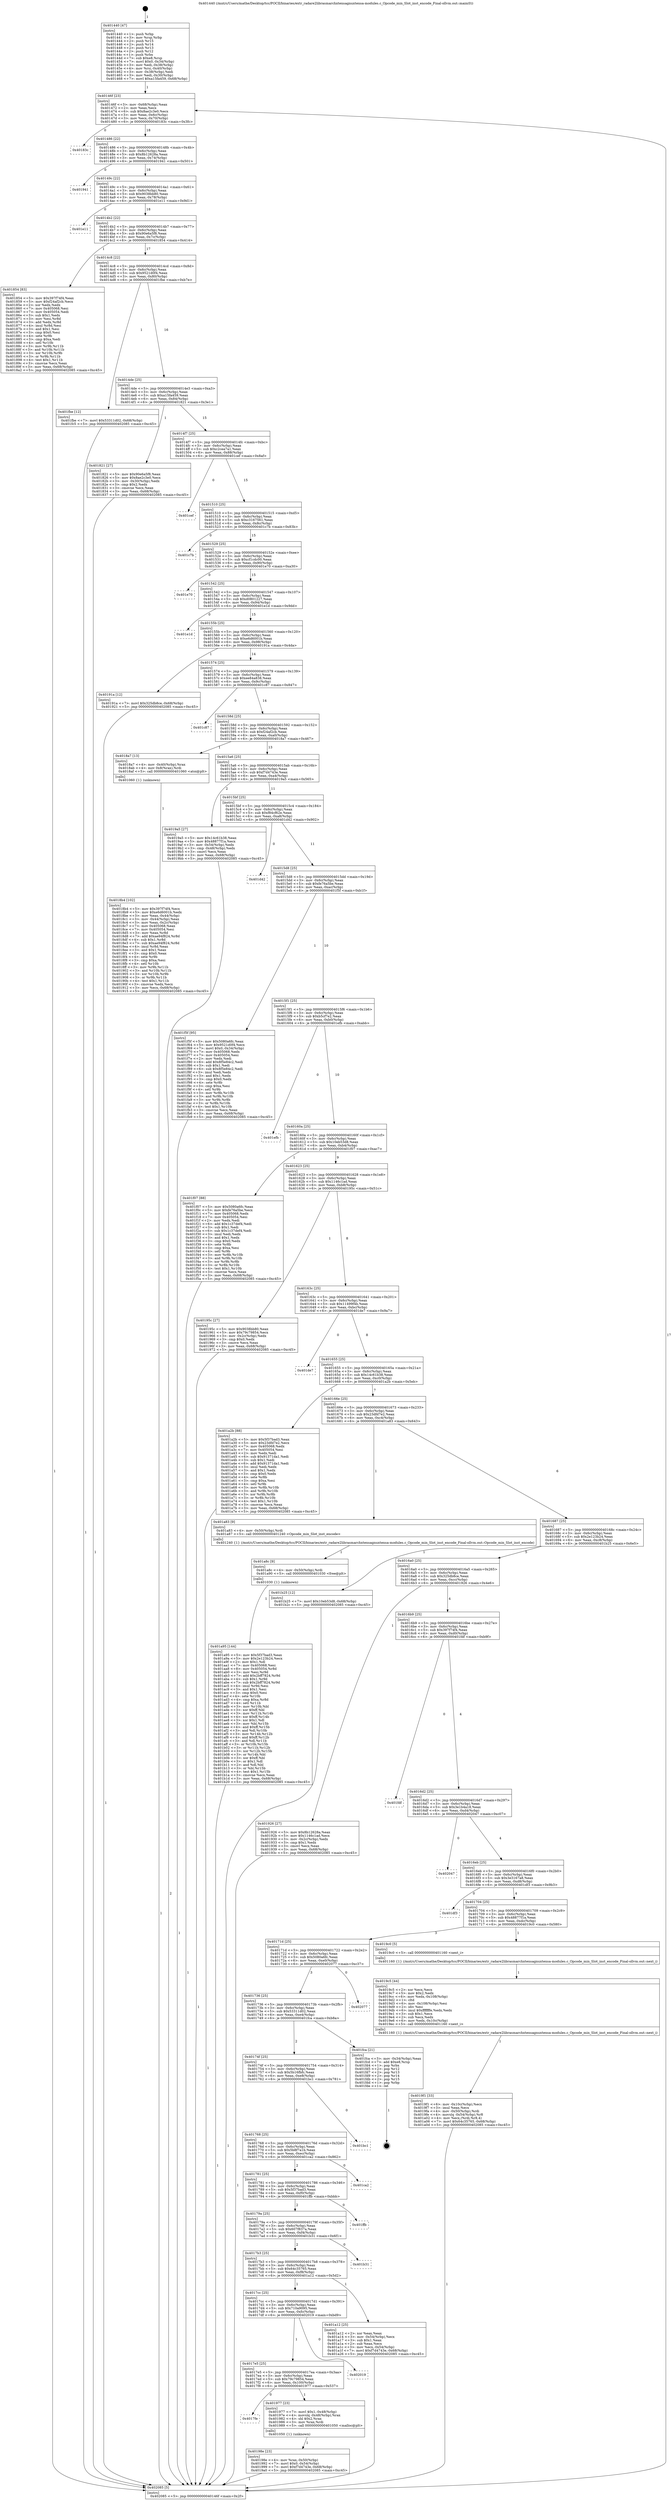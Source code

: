 digraph "0x401440" {
  label = "0x401440 (/mnt/c/Users/mathe/Desktop/tcc/POCII/binaries/extr_radare2librasmarchxtensagnuxtensa-modules.c_Opcode_min_Slot_inst_encode_Final-ollvm.out::main(0))"
  labelloc = "t"
  node[shape=record]

  Entry [label="",width=0.3,height=0.3,shape=circle,fillcolor=black,style=filled]
  "0x40146f" [label="{
     0x40146f [23]\l
     | [instrs]\l
     &nbsp;&nbsp;0x40146f \<+3\>: mov -0x68(%rbp),%eax\l
     &nbsp;&nbsp;0x401472 \<+2\>: mov %eax,%ecx\l
     &nbsp;&nbsp;0x401474 \<+6\>: sub $0x8ae2c3e0,%ecx\l
     &nbsp;&nbsp;0x40147a \<+3\>: mov %eax,-0x6c(%rbp)\l
     &nbsp;&nbsp;0x40147d \<+3\>: mov %ecx,-0x70(%rbp)\l
     &nbsp;&nbsp;0x401480 \<+6\>: je 000000000040183c \<main+0x3fc\>\l
  }"]
  "0x40183c" [label="{
     0x40183c\l
  }", style=dashed]
  "0x401486" [label="{
     0x401486 [22]\l
     | [instrs]\l
     &nbsp;&nbsp;0x401486 \<+5\>: jmp 000000000040148b \<main+0x4b\>\l
     &nbsp;&nbsp;0x40148b \<+3\>: mov -0x6c(%rbp),%eax\l
     &nbsp;&nbsp;0x40148e \<+5\>: sub $0x8b12628a,%eax\l
     &nbsp;&nbsp;0x401493 \<+3\>: mov %eax,-0x74(%rbp)\l
     &nbsp;&nbsp;0x401496 \<+6\>: je 0000000000401941 \<main+0x501\>\l
  }"]
  Exit [label="",width=0.3,height=0.3,shape=circle,fillcolor=black,style=filled,peripheries=2]
  "0x401941" [label="{
     0x401941\l
  }", style=dashed]
  "0x40149c" [label="{
     0x40149c [22]\l
     | [instrs]\l
     &nbsp;&nbsp;0x40149c \<+5\>: jmp 00000000004014a1 \<main+0x61\>\l
     &nbsp;&nbsp;0x4014a1 \<+3\>: mov -0x6c(%rbp),%eax\l
     &nbsp;&nbsp;0x4014a4 \<+5\>: sub $0x9038bb80,%eax\l
     &nbsp;&nbsp;0x4014a9 \<+3\>: mov %eax,-0x78(%rbp)\l
     &nbsp;&nbsp;0x4014ac \<+6\>: je 0000000000401e11 \<main+0x9d1\>\l
  }"]
  "0x401a95" [label="{
     0x401a95 [144]\l
     | [instrs]\l
     &nbsp;&nbsp;0x401a95 \<+5\>: mov $0x5f37bad3,%eax\l
     &nbsp;&nbsp;0x401a9a \<+5\>: mov $0x2e123b24,%ecx\l
     &nbsp;&nbsp;0x401a9f \<+2\>: mov $0x1,%dl\l
     &nbsp;&nbsp;0x401aa1 \<+7\>: mov 0x405068,%esi\l
     &nbsp;&nbsp;0x401aa8 \<+8\>: mov 0x405054,%r8d\l
     &nbsp;&nbsp;0x401ab0 \<+3\>: mov %esi,%r9d\l
     &nbsp;&nbsp;0x401ab3 \<+7\>: add $0x2bff7824,%r9d\l
     &nbsp;&nbsp;0x401aba \<+4\>: sub $0x1,%r9d\l
     &nbsp;&nbsp;0x401abe \<+7\>: sub $0x2bff7824,%r9d\l
     &nbsp;&nbsp;0x401ac5 \<+4\>: imul %r9d,%esi\l
     &nbsp;&nbsp;0x401ac9 \<+3\>: and $0x1,%esi\l
     &nbsp;&nbsp;0x401acc \<+3\>: cmp $0x0,%esi\l
     &nbsp;&nbsp;0x401acf \<+4\>: sete %r10b\l
     &nbsp;&nbsp;0x401ad3 \<+4\>: cmp $0xa,%r8d\l
     &nbsp;&nbsp;0x401ad7 \<+4\>: setl %r11b\l
     &nbsp;&nbsp;0x401adb \<+3\>: mov %r10b,%bl\l
     &nbsp;&nbsp;0x401ade \<+3\>: xor $0xff,%bl\l
     &nbsp;&nbsp;0x401ae1 \<+3\>: mov %r11b,%r14b\l
     &nbsp;&nbsp;0x401ae4 \<+4\>: xor $0xff,%r14b\l
     &nbsp;&nbsp;0x401ae8 \<+3\>: xor $0x1,%dl\l
     &nbsp;&nbsp;0x401aeb \<+3\>: mov %bl,%r15b\l
     &nbsp;&nbsp;0x401aee \<+4\>: and $0xff,%r15b\l
     &nbsp;&nbsp;0x401af2 \<+3\>: and %dl,%r10b\l
     &nbsp;&nbsp;0x401af5 \<+3\>: mov %r14b,%r12b\l
     &nbsp;&nbsp;0x401af8 \<+4\>: and $0xff,%r12b\l
     &nbsp;&nbsp;0x401afc \<+3\>: and %dl,%r11b\l
     &nbsp;&nbsp;0x401aff \<+3\>: or %r10b,%r15b\l
     &nbsp;&nbsp;0x401b02 \<+3\>: or %r11b,%r12b\l
     &nbsp;&nbsp;0x401b05 \<+3\>: xor %r12b,%r15b\l
     &nbsp;&nbsp;0x401b08 \<+3\>: or %r14b,%bl\l
     &nbsp;&nbsp;0x401b0b \<+3\>: xor $0xff,%bl\l
     &nbsp;&nbsp;0x401b0e \<+3\>: or $0x1,%dl\l
     &nbsp;&nbsp;0x401b11 \<+2\>: and %dl,%bl\l
     &nbsp;&nbsp;0x401b13 \<+3\>: or %bl,%r15b\l
     &nbsp;&nbsp;0x401b16 \<+4\>: test $0x1,%r15b\l
     &nbsp;&nbsp;0x401b1a \<+3\>: cmovne %ecx,%eax\l
     &nbsp;&nbsp;0x401b1d \<+3\>: mov %eax,-0x68(%rbp)\l
     &nbsp;&nbsp;0x401b20 \<+5\>: jmp 0000000000402085 \<main+0xc45\>\l
  }"]
  "0x401e11" [label="{
     0x401e11\l
  }", style=dashed]
  "0x4014b2" [label="{
     0x4014b2 [22]\l
     | [instrs]\l
     &nbsp;&nbsp;0x4014b2 \<+5\>: jmp 00000000004014b7 \<main+0x77\>\l
     &nbsp;&nbsp;0x4014b7 \<+3\>: mov -0x6c(%rbp),%eax\l
     &nbsp;&nbsp;0x4014ba \<+5\>: sub $0x90e6a5f8,%eax\l
     &nbsp;&nbsp;0x4014bf \<+3\>: mov %eax,-0x7c(%rbp)\l
     &nbsp;&nbsp;0x4014c2 \<+6\>: je 0000000000401854 \<main+0x414\>\l
  }"]
  "0x401a8c" [label="{
     0x401a8c [9]\l
     | [instrs]\l
     &nbsp;&nbsp;0x401a8c \<+4\>: mov -0x50(%rbp),%rdi\l
     &nbsp;&nbsp;0x401a90 \<+5\>: call 0000000000401030 \<free@plt\>\l
     | [calls]\l
     &nbsp;&nbsp;0x401030 \{1\} (unknown)\l
  }"]
  "0x401854" [label="{
     0x401854 [83]\l
     | [instrs]\l
     &nbsp;&nbsp;0x401854 \<+5\>: mov $0x397f74f4,%eax\l
     &nbsp;&nbsp;0x401859 \<+5\>: mov $0xf24af2cb,%ecx\l
     &nbsp;&nbsp;0x40185e \<+2\>: xor %edx,%edx\l
     &nbsp;&nbsp;0x401860 \<+7\>: mov 0x405068,%esi\l
     &nbsp;&nbsp;0x401867 \<+7\>: mov 0x405054,%edi\l
     &nbsp;&nbsp;0x40186e \<+3\>: sub $0x1,%edx\l
     &nbsp;&nbsp;0x401871 \<+3\>: mov %esi,%r8d\l
     &nbsp;&nbsp;0x401874 \<+3\>: add %edx,%r8d\l
     &nbsp;&nbsp;0x401877 \<+4\>: imul %r8d,%esi\l
     &nbsp;&nbsp;0x40187b \<+3\>: and $0x1,%esi\l
     &nbsp;&nbsp;0x40187e \<+3\>: cmp $0x0,%esi\l
     &nbsp;&nbsp;0x401881 \<+4\>: sete %r9b\l
     &nbsp;&nbsp;0x401885 \<+3\>: cmp $0xa,%edi\l
     &nbsp;&nbsp;0x401888 \<+4\>: setl %r10b\l
     &nbsp;&nbsp;0x40188c \<+3\>: mov %r9b,%r11b\l
     &nbsp;&nbsp;0x40188f \<+3\>: and %r10b,%r11b\l
     &nbsp;&nbsp;0x401892 \<+3\>: xor %r10b,%r9b\l
     &nbsp;&nbsp;0x401895 \<+3\>: or %r9b,%r11b\l
     &nbsp;&nbsp;0x401898 \<+4\>: test $0x1,%r11b\l
     &nbsp;&nbsp;0x40189c \<+3\>: cmovne %ecx,%eax\l
     &nbsp;&nbsp;0x40189f \<+3\>: mov %eax,-0x68(%rbp)\l
     &nbsp;&nbsp;0x4018a2 \<+5\>: jmp 0000000000402085 \<main+0xc45\>\l
  }"]
  "0x4014c8" [label="{
     0x4014c8 [22]\l
     | [instrs]\l
     &nbsp;&nbsp;0x4014c8 \<+5\>: jmp 00000000004014cd \<main+0x8d\>\l
     &nbsp;&nbsp;0x4014cd \<+3\>: mov -0x6c(%rbp),%eax\l
     &nbsp;&nbsp;0x4014d0 \<+5\>: sub $0x9521d0f4,%eax\l
     &nbsp;&nbsp;0x4014d5 \<+3\>: mov %eax,-0x80(%rbp)\l
     &nbsp;&nbsp;0x4014d8 \<+6\>: je 0000000000401fbe \<main+0xb7e\>\l
  }"]
  "0x4019f1" [label="{
     0x4019f1 [33]\l
     | [instrs]\l
     &nbsp;&nbsp;0x4019f1 \<+6\>: mov -0x10c(%rbp),%ecx\l
     &nbsp;&nbsp;0x4019f7 \<+3\>: imul %eax,%ecx\l
     &nbsp;&nbsp;0x4019fa \<+4\>: mov -0x50(%rbp),%rdi\l
     &nbsp;&nbsp;0x4019fe \<+4\>: movslq -0x54(%rbp),%r8\l
     &nbsp;&nbsp;0x401a02 \<+4\>: mov %ecx,(%rdi,%r8,4)\l
     &nbsp;&nbsp;0x401a06 \<+7\>: movl $0x64c35765,-0x68(%rbp)\l
     &nbsp;&nbsp;0x401a0d \<+5\>: jmp 0000000000402085 \<main+0xc45\>\l
  }"]
  "0x401fbe" [label="{
     0x401fbe [12]\l
     | [instrs]\l
     &nbsp;&nbsp;0x401fbe \<+7\>: movl $0x53311d02,-0x68(%rbp)\l
     &nbsp;&nbsp;0x401fc5 \<+5\>: jmp 0000000000402085 \<main+0xc45\>\l
  }"]
  "0x4014de" [label="{
     0x4014de [25]\l
     | [instrs]\l
     &nbsp;&nbsp;0x4014de \<+5\>: jmp 00000000004014e3 \<main+0xa3\>\l
     &nbsp;&nbsp;0x4014e3 \<+3\>: mov -0x6c(%rbp),%eax\l
     &nbsp;&nbsp;0x4014e6 \<+5\>: sub $0xa15fa459,%eax\l
     &nbsp;&nbsp;0x4014eb \<+6\>: mov %eax,-0x84(%rbp)\l
     &nbsp;&nbsp;0x4014f1 \<+6\>: je 0000000000401821 \<main+0x3e1\>\l
  }"]
  "0x4019c5" [label="{
     0x4019c5 [44]\l
     | [instrs]\l
     &nbsp;&nbsp;0x4019c5 \<+2\>: xor %ecx,%ecx\l
     &nbsp;&nbsp;0x4019c7 \<+5\>: mov $0x2,%edx\l
     &nbsp;&nbsp;0x4019cc \<+6\>: mov %edx,-0x108(%rbp)\l
     &nbsp;&nbsp;0x4019d2 \<+1\>: cltd\l
     &nbsp;&nbsp;0x4019d3 \<+6\>: mov -0x108(%rbp),%esi\l
     &nbsp;&nbsp;0x4019d9 \<+2\>: idiv %esi\l
     &nbsp;&nbsp;0x4019db \<+6\>: imul $0xfffffffe,%edx,%edx\l
     &nbsp;&nbsp;0x4019e1 \<+3\>: sub $0x1,%ecx\l
     &nbsp;&nbsp;0x4019e4 \<+2\>: sub %ecx,%edx\l
     &nbsp;&nbsp;0x4019e6 \<+6\>: mov %edx,-0x10c(%rbp)\l
     &nbsp;&nbsp;0x4019ec \<+5\>: call 0000000000401160 \<next_i\>\l
     | [calls]\l
     &nbsp;&nbsp;0x401160 \{1\} (/mnt/c/Users/mathe/Desktop/tcc/POCII/binaries/extr_radare2librasmarchxtensagnuxtensa-modules.c_Opcode_min_Slot_inst_encode_Final-ollvm.out::next_i)\l
  }"]
  "0x401821" [label="{
     0x401821 [27]\l
     | [instrs]\l
     &nbsp;&nbsp;0x401821 \<+5\>: mov $0x90e6a5f8,%eax\l
     &nbsp;&nbsp;0x401826 \<+5\>: mov $0x8ae2c3e0,%ecx\l
     &nbsp;&nbsp;0x40182b \<+3\>: mov -0x30(%rbp),%edx\l
     &nbsp;&nbsp;0x40182e \<+3\>: cmp $0x2,%edx\l
     &nbsp;&nbsp;0x401831 \<+3\>: cmovne %ecx,%eax\l
     &nbsp;&nbsp;0x401834 \<+3\>: mov %eax,-0x68(%rbp)\l
     &nbsp;&nbsp;0x401837 \<+5\>: jmp 0000000000402085 \<main+0xc45\>\l
  }"]
  "0x4014f7" [label="{
     0x4014f7 [25]\l
     | [instrs]\l
     &nbsp;&nbsp;0x4014f7 \<+5\>: jmp 00000000004014fc \<main+0xbc\>\l
     &nbsp;&nbsp;0x4014fc \<+3\>: mov -0x6c(%rbp),%eax\l
     &nbsp;&nbsp;0x4014ff \<+5\>: sub $0xc2cea7a1,%eax\l
     &nbsp;&nbsp;0x401504 \<+6\>: mov %eax,-0x88(%rbp)\l
     &nbsp;&nbsp;0x40150a \<+6\>: je 0000000000401cef \<main+0x8af\>\l
  }"]
  "0x402085" [label="{
     0x402085 [5]\l
     | [instrs]\l
     &nbsp;&nbsp;0x402085 \<+5\>: jmp 000000000040146f \<main+0x2f\>\l
  }"]
  "0x401440" [label="{
     0x401440 [47]\l
     | [instrs]\l
     &nbsp;&nbsp;0x401440 \<+1\>: push %rbp\l
     &nbsp;&nbsp;0x401441 \<+3\>: mov %rsp,%rbp\l
     &nbsp;&nbsp;0x401444 \<+2\>: push %r15\l
     &nbsp;&nbsp;0x401446 \<+2\>: push %r14\l
     &nbsp;&nbsp;0x401448 \<+2\>: push %r13\l
     &nbsp;&nbsp;0x40144a \<+2\>: push %r12\l
     &nbsp;&nbsp;0x40144c \<+1\>: push %rbx\l
     &nbsp;&nbsp;0x40144d \<+7\>: sub $0xe8,%rsp\l
     &nbsp;&nbsp;0x401454 \<+7\>: movl $0x0,-0x34(%rbp)\l
     &nbsp;&nbsp;0x40145b \<+3\>: mov %edi,-0x38(%rbp)\l
     &nbsp;&nbsp;0x40145e \<+4\>: mov %rsi,-0x40(%rbp)\l
     &nbsp;&nbsp;0x401462 \<+3\>: mov -0x38(%rbp),%edi\l
     &nbsp;&nbsp;0x401465 \<+3\>: mov %edi,-0x30(%rbp)\l
     &nbsp;&nbsp;0x401468 \<+7\>: movl $0xa15fa459,-0x68(%rbp)\l
  }"]
  "0x40198e" [label="{
     0x40198e [23]\l
     | [instrs]\l
     &nbsp;&nbsp;0x40198e \<+4\>: mov %rax,-0x50(%rbp)\l
     &nbsp;&nbsp;0x401992 \<+7\>: movl $0x0,-0x54(%rbp)\l
     &nbsp;&nbsp;0x401999 \<+7\>: movl $0xf7d4743e,-0x68(%rbp)\l
     &nbsp;&nbsp;0x4019a0 \<+5\>: jmp 0000000000402085 \<main+0xc45\>\l
  }"]
  "0x401cef" [label="{
     0x401cef\l
  }", style=dashed]
  "0x401510" [label="{
     0x401510 [25]\l
     | [instrs]\l
     &nbsp;&nbsp;0x401510 \<+5\>: jmp 0000000000401515 \<main+0xd5\>\l
     &nbsp;&nbsp;0x401515 \<+3\>: mov -0x6c(%rbp),%eax\l
     &nbsp;&nbsp;0x401518 \<+5\>: sub $0xc3167561,%eax\l
     &nbsp;&nbsp;0x40151d \<+6\>: mov %eax,-0x8c(%rbp)\l
     &nbsp;&nbsp;0x401523 \<+6\>: je 0000000000401c7b \<main+0x83b\>\l
  }"]
  "0x4017fe" [label="{
     0x4017fe\l
  }", style=dashed]
  "0x401c7b" [label="{
     0x401c7b\l
  }", style=dashed]
  "0x401529" [label="{
     0x401529 [25]\l
     | [instrs]\l
     &nbsp;&nbsp;0x401529 \<+5\>: jmp 000000000040152e \<main+0xee\>\l
     &nbsp;&nbsp;0x40152e \<+3\>: mov -0x6c(%rbp),%eax\l
     &nbsp;&nbsp;0x401531 \<+5\>: sub $0xcf1cdc00,%eax\l
     &nbsp;&nbsp;0x401536 \<+6\>: mov %eax,-0x90(%rbp)\l
     &nbsp;&nbsp;0x40153c \<+6\>: je 0000000000401e70 \<main+0xa30\>\l
  }"]
  "0x401977" [label="{
     0x401977 [23]\l
     | [instrs]\l
     &nbsp;&nbsp;0x401977 \<+7\>: movl $0x1,-0x48(%rbp)\l
     &nbsp;&nbsp;0x40197e \<+4\>: movslq -0x48(%rbp),%rax\l
     &nbsp;&nbsp;0x401982 \<+4\>: shl $0x2,%rax\l
     &nbsp;&nbsp;0x401986 \<+3\>: mov %rax,%rdi\l
     &nbsp;&nbsp;0x401989 \<+5\>: call 0000000000401050 \<malloc@plt\>\l
     | [calls]\l
     &nbsp;&nbsp;0x401050 \{1\} (unknown)\l
  }"]
  "0x401e70" [label="{
     0x401e70\l
  }", style=dashed]
  "0x401542" [label="{
     0x401542 [25]\l
     | [instrs]\l
     &nbsp;&nbsp;0x401542 \<+5\>: jmp 0000000000401547 \<main+0x107\>\l
     &nbsp;&nbsp;0x401547 \<+3\>: mov -0x6c(%rbp),%eax\l
     &nbsp;&nbsp;0x40154a \<+5\>: sub $0xd0801227,%eax\l
     &nbsp;&nbsp;0x40154f \<+6\>: mov %eax,-0x94(%rbp)\l
     &nbsp;&nbsp;0x401555 \<+6\>: je 0000000000401e1d \<main+0x9dd\>\l
  }"]
  "0x4017e5" [label="{
     0x4017e5 [25]\l
     | [instrs]\l
     &nbsp;&nbsp;0x4017e5 \<+5\>: jmp 00000000004017ea \<main+0x3aa\>\l
     &nbsp;&nbsp;0x4017ea \<+3\>: mov -0x6c(%rbp),%eax\l
     &nbsp;&nbsp;0x4017ed \<+5\>: sub $0x79c79854,%eax\l
     &nbsp;&nbsp;0x4017f2 \<+6\>: mov %eax,-0x100(%rbp)\l
     &nbsp;&nbsp;0x4017f8 \<+6\>: je 0000000000401977 \<main+0x537\>\l
  }"]
  "0x401e1d" [label="{
     0x401e1d\l
  }", style=dashed]
  "0x40155b" [label="{
     0x40155b [25]\l
     | [instrs]\l
     &nbsp;&nbsp;0x40155b \<+5\>: jmp 0000000000401560 \<main+0x120\>\l
     &nbsp;&nbsp;0x401560 \<+3\>: mov -0x6c(%rbp),%eax\l
     &nbsp;&nbsp;0x401563 \<+5\>: sub $0xe6d6001b,%eax\l
     &nbsp;&nbsp;0x401568 \<+6\>: mov %eax,-0x98(%rbp)\l
     &nbsp;&nbsp;0x40156e \<+6\>: je 000000000040191a \<main+0x4da\>\l
  }"]
  "0x402019" [label="{
     0x402019\l
  }", style=dashed]
  "0x40191a" [label="{
     0x40191a [12]\l
     | [instrs]\l
     &nbsp;&nbsp;0x40191a \<+7\>: movl $0x325db8ce,-0x68(%rbp)\l
     &nbsp;&nbsp;0x401921 \<+5\>: jmp 0000000000402085 \<main+0xc45\>\l
  }"]
  "0x401574" [label="{
     0x401574 [25]\l
     | [instrs]\l
     &nbsp;&nbsp;0x401574 \<+5\>: jmp 0000000000401579 \<main+0x139\>\l
     &nbsp;&nbsp;0x401579 \<+3\>: mov -0x6c(%rbp),%eax\l
     &nbsp;&nbsp;0x40157c \<+5\>: sub $0xee84a838,%eax\l
     &nbsp;&nbsp;0x401581 \<+6\>: mov %eax,-0x9c(%rbp)\l
     &nbsp;&nbsp;0x401587 \<+6\>: je 0000000000401c87 \<main+0x847\>\l
  }"]
  "0x4017cc" [label="{
     0x4017cc [25]\l
     | [instrs]\l
     &nbsp;&nbsp;0x4017cc \<+5\>: jmp 00000000004017d1 \<main+0x391\>\l
     &nbsp;&nbsp;0x4017d1 \<+3\>: mov -0x6c(%rbp),%eax\l
     &nbsp;&nbsp;0x4017d4 \<+5\>: sub $0x710a9095,%eax\l
     &nbsp;&nbsp;0x4017d9 \<+6\>: mov %eax,-0xfc(%rbp)\l
     &nbsp;&nbsp;0x4017df \<+6\>: je 0000000000402019 \<main+0xbd9\>\l
  }"]
  "0x401c87" [label="{
     0x401c87\l
  }", style=dashed]
  "0x40158d" [label="{
     0x40158d [25]\l
     | [instrs]\l
     &nbsp;&nbsp;0x40158d \<+5\>: jmp 0000000000401592 \<main+0x152\>\l
     &nbsp;&nbsp;0x401592 \<+3\>: mov -0x6c(%rbp),%eax\l
     &nbsp;&nbsp;0x401595 \<+5\>: sub $0xf24af2cb,%eax\l
     &nbsp;&nbsp;0x40159a \<+6\>: mov %eax,-0xa0(%rbp)\l
     &nbsp;&nbsp;0x4015a0 \<+6\>: je 00000000004018a7 \<main+0x467\>\l
  }"]
  "0x401a12" [label="{
     0x401a12 [25]\l
     | [instrs]\l
     &nbsp;&nbsp;0x401a12 \<+2\>: xor %eax,%eax\l
     &nbsp;&nbsp;0x401a14 \<+3\>: mov -0x54(%rbp),%ecx\l
     &nbsp;&nbsp;0x401a17 \<+3\>: sub $0x1,%eax\l
     &nbsp;&nbsp;0x401a1a \<+2\>: sub %eax,%ecx\l
     &nbsp;&nbsp;0x401a1c \<+3\>: mov %ecx,-0x54(%rbp)\l
     &nbsp;&nbsp;0x401a1f \<+7\>: movl $0xf7d4743e,-0x68(%rbp)\l
     &nbsp;&nbsp;0x401a26 \<+5\>: jmp 0000000000402085 \<main+0xc45\>\l
  }"]
  "0x4018a7" [label="{
     0x4018a7 [13]\l
     | [instrs]\l
     &nbsp;&nbsp;0x4018a7 \<+4\>: mov -0x40(%rbp),%rax\l
     &nbsp;&nbsp;0x4018ab \<+4\>: mov 0x8(%rax),%rdi\l
     &nbsp;&nbsp;0x4018af \<+5\>: call 0000000000401060 \<atoi@plt\>\l
     | [calls]\l
     &nbsp;&nbsp;0x401060 \{1\} (unknown)\l
  }"]
  "0x4015a6" [label="{
     0x4015a6 [25]\l
     | [instrs]\l
     &nbsp;&nbsp;0x4015a6 \<+5\>: jmp 00000000004015ab \<main+0x16b\>\l
     &nbsp;&nbsp;0x4015ab \<+3\>: mov -0x6c(%rbp),%eax\l
     &nbsp;&nbsp;0x4015ae \<+5\>: sub $0xf7d4743e,%eax\l
     &nbsp;&nbsp;0x4015b3 \<+6\>: mov %eax,-0xa4(%rbp)\l
     &nbsp;&nbsp;0x4015b9 \<+6\>: je 00000000004019a5 \<main+0x565\>\l
  }"]
  "0x4018b4" [label="{
     0x4018b4 [102]\l
     | [instrs]\l
     &nbsp;&nbsp;0x4018b4 \<+5\>: mov $0x397f74f4,%ecx\l
     &nbsp;&nbsp;0x4018b9 \<+5\>: mov $0xe6d6001b,%edx\l
     &nbsp;&nbsp;0x4018be \<+3\>: mov %eax,-0x44(%rbp)\l
     &nbsp;&nbsp;0x4018c1 \<+3\>: mov -0x44(%rbp),%eax\l
     &nbsp;&nbsp;0x4018c4 \<+3\>: mov %eax,-0x2c(%rbp)\l
     &nbsp;&nbsp;0x4018c7 \<+7\>: mov 0x405068,%eax\l
     &nbsp;&nbsp;0x4018ce \<+7\>: mov 0x405054,%esi\l
     &nbsp;&nbsp;0x4018d5 \<+3\>: mov %eax,%r8d\l
     &nbsp;&nbsp;0x4018d8 \<+7\>: add $0xae94f824,%r8d\l
     &nbsp;&nbsp;0x4018df \<+4\>: sub $0x1,%r8d\l
     &nbsp;&nbsp;0x4018e3 \<+7\>: sub $0xae94f824,%r8d\l
     &nbsp;&nbsp;0x4018ea \<+4\>: imul %r8d,%eax\l
     &nbsp;&nbsp;0x4018ee \<+3\>: and $0x1,%eax\l
     &nbsp;&nbsp;0x4018f1 \<+3\>: cmp $0x0,%eax\l
     &nbsp;&nbsp;0x4018f4 \<+4\>: sete %r9b\l
     &nbsp;&nbsp;0x4018f8 \<+3\>: cmp $0xa,%esi\l
     &nbsp;&nbsp;0x4018fb \<+4\>: setl %r10b\l
     &nbsp;&nbsp;0x4018ff \<+3\>: mov %r9b,%r11b\l
     &nbsp;&nbsp;0x401902 \<+3\>: and %r10b,%r11b\l
     &nbsp;&nbsp;0x401905 \<+3\>: xor %r10b,%r9b\l
     &nbsp;&nbsp;0x401908 \<+3\>: or %r9b,%r11b\l
     &nbsp;&nbsp;0x40190b \<+4\>: test $0x1,%r11b\l
     &nbsp;&nbsp;0x40190f \<+3\>: cmovne %edx,%ecx\l
     &nbsp;&nbsp;0x401912 \<+3\>: mov %ecx,-0x68(%rbp)\l
     &nbsp;&nbsp;0x401915 \<+5\>: jmp 0000000000402085 \<main+0xc45\>\l
  }"]
  "0x4017b3" [label="{
     0x4017b3 [25]\l
     | [instrs]\l
     &nbsp;&nbsp;0x4017b3 \<+5\>: jmp 00000000004017b8 \<main+0x378\>\l
     &nbsp;&nbsp;0x4017b8 \<+3\>: mov -0x6c(%rbp),%eax\l
     &nbsp;&nbsp;0x4017bb \<+5\>: sub $0x64c35765,%eax\l
     &nbsp;&nbsp;0x4017c0 \<+6\>: mov %eax,-0xf8(%rbp)\l
     &nbsp;&nbsp;0x4017c6 \<+6\>: je 0000000000401a12 \<main+0x5d2\>\l
  }"]
  "0x4019a5" [label="{
     0x4019a5 [27]\l
     | [instrs]\l
     &nbsp;&nbsp;0x4019a5 \<+5\>: mov $0x14c61b38,%eax\l
     &nbsp;&nbsp;0x4019aa \<+5\>: mov $0x48877f1a,%ecx\l
     &nbsp;&nbsp;0x4019af \<+3\>: mov -0x54(%rbp),%edx\l
     &nbsp;&nbsp;0x4019b2 \<+3\>: cmp -0x48(%rbp),%edx\l
     &nbsp;&nbsp;0x4019b5 \<+3\>: cmovl %ecx,%eax\l
     &nbsp;&nbsp;0x4019b8 \<+3\>: mov %eax,-0x68(%rbp)\l
     &nbsp;&nbsp;0x4019bb \<+5\>: jmp 0000000000402085 \<main+0xc45\>\l
  }"]
  "0x4015bf" [label="{
     0x4015bf [25]\l
     | [instrs]\l
     &nbsp;&nbsp;0x4015bf \<+5\>: jmp 00000000004015c4 \<main+0x184\>\l
     &nbsp;&nbsp;0x4015c4 \<+3\>: mov -0x6c(%rbp),%eax\l
     &nbsp;&nbsp;0x4015c7 \<+5\>: sub $0xf84cf62e,%eax\l
     &nbsp;&nbsp;0x4015cc \<+6\>: mov %eax,-0xa8(%rbp)\l
     &nbsp;&nbsp;0x4015d2 \<+6\>: je 0000000000401d42 \<main+0x902\>\l
  }"]
  "0x401b31" [label="{
     0x401b31\l
  }", style=dashed]
  "0x401d42" [label="{
     0x401d42\l
  }", style=dashed]
  "0x4015d8" [label="{
     0x4015d8 [25]\l
     | [instrs]\l
     &nbsp;&nbsp;0x4015d8 \<+5\>: jmp 00000000004015dd \<main+0x19d\>\l
     &nbsp;&nbsp;0x4015dd \<+3\>: mov -0x6c(%rbp),%eax\l
     &nbsp;&nbsp;0x4015e0 \<+5\>: sub $0xfe76a5be,%eax\l
     &nbsp;&nbsp;0x4015e5 \<+6\>: mov %eax,-0xac(%rbp)\l
     &nbsp;&nbsp;0x4015eb \<+6\>: je 0000000000401f5f \<main+0xb1f\>\l
  }"]
  "0x40179a" [label="{
     0x40179a [25]\l
     | [instrs]\l
     &nbsp;&nbsp;0x40179a \<+5\>: jmp 000000000040179f \<main+0x35f\>\l
     &nbsp;&nbsp;0x40179f \<+3\>: mov -0x6c(%rbp),%eax\l
     &nbsp;&nbsp;0x4017a2 \<+5\>: sub $0x607f837a,%eax\l
     &nbsp;&nbsp;0x4017a7 \<+6\>: mov %eax,-0xf4(%rbp)\l
     &nbsp;&nbsp;0x4017ad \<+6\>: je 0000000000401b31 \<main+0x6f1\>\l
  }"]
  "0x401f5f" [label="{
     0x401f5f [95]\l
     | [instrs]\l
     &nbsp;&nbsp;0x401f5f \<+5\>: mov $0x5080a6fc,%eax\l
     &nbsp;&nbsp;0x401f64 \<+5\>: mov $0x9521d0f4,%ecx\l
     &nbsp;&nbsp;0x401f69 \<+7\>: movl $0x0,-0x34(%rbp)\l
     &nbsp;&nbsp;0x401f70 \<+7\>: mov 0x405068,%edx\l
     &nbsp;&nbsp;0x401f77 \<+7\>: mov 0x405054,%esi\l
     &nbsp;&nbsp;0x401f7e \<+2\>: mov %edx,%edi\l
     &nbsp;&nbsp;0x401f80 \<+6\>: add $0x8f5e84c2,%edi\l
     &nbsp;&nbsp;0x401f86 \<+3\>: sub $0x1,%edi\l
     &nbsp;&nbsp;0x401f89 \<+6\>: sub $0x8f5e84c2,%edi\l
     &nbsp;&nbsp;0x401f8f \<+3\>: imul %edi,%edx\l
     &nbsp;&nbsp;0x401f92 \<+3\>: and $0x1,%edx\l
     &nbsp;&nbsp;0x401f95 \<+3\>: cmp $0x0,%edx\l
     &nbsp;&nbsp;0x401f98 \<+4\>: sete %r8b\l
     &nbsp;&nbsp;0x401f9c \<+3\>: cmp $0xa,%esi\l
     &nbsp;&nbsp;0x401f9f \<+4\>: setl %r9b\l
     &nbsp;&nbsp;0x401fa3 \<+3\>: mov %r8b,%r10b\l
     &nbsp;&nbsp;0x401fa6 \<+3\>: and %r9b,%r10b\l
     &nbsp;&nbsp;0x401fa9 \<+3\>: xor %r9b,%r8b\l
     &nbsp;&nbsp;0x401fac \<+3\>: or %r8b,%r10b\l
     &nbsp;&nbsp;0x401faf \<+4\>: test $0x1,%r10b\l
     &nbsp;&nbsp;0x401fb3 \<+3\>: cmovne %ecx,%eax\l
     &nbsp;&nbsp;0x401fb6 \<+3\>: mov %eax,-0x68(%rbp)\l
     &nbsp;&nbsp;0x401fb9 \<+5\>: jmp 0000000000402085 \<main+0xc45\>\l
  }"]
  "0x4015f1" [label="{
     0x4015f1 [25]\l
     | [instrs]\l
     &nbsp;&nbsp;0x4015f1 \<+5\>: jmp 00000000004015f6 \<main+0x1b6\>\l
     &nbsp;&nbsp;0x4015f6 \<+3\>: mov -0x6c(%rbp),%eax\l
     &nbsp;&nbsp;0x4015f9 \<+5\>: sub $0xb5cf7e2,%eax\l
     &nbsp;&nbsp;0x4015fe \<+6\>: mov %eax,-0xb0(%rbp)\l
     &nbsp;&nbsp;0x401604 \<+6\>: je 0000000000401efb \<main+0xabb\>\l
  }"]
  "0x401ffb" [label="{
     0x401ffb\l
  }", style=dashed]
  "0x401efb" [label="{
     0x401efb\l
  }", style=dashed]
  "0x40160a" [label="{
     0x40160a [25]\l
     | [instrs]\l
     &nbsp;&nbsp;0x40160a \<+5\>: jmp 000000000040160f \<main+0x1cf\>\l
     &nbsp;&nbsp;0x40160f \<+3\>: mov -0x6c(%rbp),%eax\l
     &nbsp;&nbsp;0x401612 \<+5\>: sub $0x10eb53d8,%eax\l
     &nbsp;&nbsp;0x401617 \<+6\>: mov %eax,-0xb4(%rbp)\l
     &nbsp;&nbsp;0x40161d \<+6\>: je 0000000000401f07 \<main+0xac7\>\l
  }"]
  "0x401781" [label="{
     0x401781 [25]\l
     | [instrs]\l
     &nbsp;&nbsp;0x401781 \<+5\>: jmp 0000000000401786 \<main+0x346\>\l
     &nbsp;&nbsp;0x401786 \<+3\>: mov -0x6c(%rbp),%eax\l
     &nbsp;&nbsp;0x401789 \<+5\>: sub $0x5f37bad3,%eax\l
     &nbsp;&nbsp;0x40178e \<+6\>: mov %eax,-0xf0(%rbp)\l
     &nbsp;&nbsp;0x401794 \<+6\>: je 0000000000401ffb \<main+0xbbb\>\l
  }"]
  "0x401f07" [label="{
     0x401f07 [88]\l
     | [instrs]\l
     &nbsp;&nbsp;0x401f07 \<+5\>: mov $0x5080a6fc,%eax\l
     &nbsp;&nbsp;0x401f0c \<+5\>: mov $0xfe76a5be,%ecx\l
     &nbsp;&nbsp;0x401f11 \<+7\>: mov 0x405068,%edx\l
     &nbsp;&nbsp;0x401f18 \<+7\>: mov 0x405054,%esi\l
     &nbsp;&nbsp;0x401f1f \<+2\>: mov %edx,%edi\l
     &nbsp;&nbsp;0x401f21 \<+6\>: add $0x1c37def4,%edi\l
     &nbsp;&nbsp;0x401f27 \<+3\>: sub $0x1,%edi\l
     &nbsp;&nbsp;0x401f2a \<+6\>: sub $0x1c37def4,%edi\l
     &nbsp;&nbsp;0x401f30 \<+3\>: imul %edi,%edx\l
     &nbsp;&nbsp;0x401f33 \<+3\>: and $0x1,%edx\l
     &nbsp;&nbsp;0x401f36 \<+3\>: cmp $0x0,%edx\l
     &nbsp;&nbsp;0x401f39 \<+4\>: sete %r8b\l
     &nbsp;&nbsp;0x401f3d \<+3\>: cmp $0xa,%esi\l
     &nbsp;&nbsp;0x401f40 \<+4\>: setl %r9b\l
     &nbsp;&nbsp;0x401f44 \<+3\>: mov %r8b,%r10b\l
     &nbsp;&nbsp;0x401f47 \<+3\>: and %r9b,%r10b\l
     &nbsp;&nbsp;0x401f4a \<+3\>: xor %r9b,%r8b\l
     &nbsp;&nbsp;0x401f4d \<+3\>: or %r8b,%r10b\l
     &nbsp;&nbsp;0x401f50 \<+4\>: test $0x1,%r10b\l
     &nbsp;&nbsp;0x401f54 \<+3\>: cmovne %ecx,%eax\l
     &nbsp;&nbsp;0x401f57 \<+3\>: mov %eax,-0x68(%rbp)\l
     &nbsp;&nbsp;0x401f5a \<+5\>: jmp 0000000000402085 \<main+0xc45\>\l
  }"]
  "0x401623" [label="{
     0x401623 [25]\l
     | [instrs]\l
     &nbsp;&nbsp;0x401623 \<+5\>: jmp 0000000000401628 \<main+0x1e8\>\l
     &nbsp;&nbsp;0x401628 \<+3\>: mov -0x6c(%rbp),%eax\l
     &nbsp;&nbsp;0x40162b \<+5\>: sub $0x1146c1ad,%eax\l
     &nbsp;&nbsp;0x401630 \<+6\>: mov %eax,-0xb8(%rbp)\l
     &nbsp;&nbsp;0x401636 \<+6\>: je 000000000040195c \<main+0x51c\>\l
  }"]
  "0x401ca2" [label="{
     0x401ca2\l
  }", style=dashed]
  "0x40195c" [label="{
     0x40195c [27]\l
     | [instrs]\l
     &nbsp;&nbsp;0x40195c \<+5\>: mov $0x9038bb80,%eax\l
     &nbsp;&nbsp;0x401961 \<+5\>: mov $0x79c79854,%ecx\l
     &nbsp;&nbsp;0x401966 \<+3\>: mov -0x2c(%rbp),%edx\l
     &nbsp;&nbsp;0x401969 \<+3\>: cmp $0x0,%edx\l
     &nbsp;&nbsp;0x40196c \<+3\>: cmove %ecx,%eax\l
     &nbsp;&nbsp;0x40196f \<+3\>: mov %eax,-0x68(%rbp)\l
     &nbsp;&nbsp;0x401972 \<+5\>: jmp 0000000000402085 \<main+0xc45\>\l
  }"]
  "0x40163c" [label="{
     0x40163c [25]\l
     | [instrs]\l
     &nbsp;&nbsp;0x40163c \<+5\>: jmp 0000000000401641 \<main+0x201\>\l
     &nbsp;&nbsp;0x401641 \<+3\>: mov -0x6c(%rbp),%eax\l
     &nbsp;&nbsp;0x401644 \<+5\>: sub $0x11499f4b,%eax\l
     &nbsp;&nbsp;0x401649 \<+6\>: mov %eax,-0xbc(%rbp)\l
     &nbsp;&nbsp;0x40164f \<+6\>: je 0000000000401de7 \<main+0x9a7\>\l
  }"]
  "0x401768" [label="{
     0x401768 [25]\l
     | [instrs]\l
     &nbsp;&nbsp;0x401768 \<+5\>: jmp 000000000040176d \<main+0x32d\>\l
     &nbsp;&nbsp;0x40176d \<+3\>: mov -0x6c(%rbp),%eax\l
     &nbsp;&nbsp;0x401770 \<+5\>: sub $0x5b8f7a1b,%eax\l
     &nbsp;&nbsp;0x401775 \<+6\>: mov %eax,-0xec(%rbp)\l
     &nbsp;&nbsp;0x40177b \<+6\>: je 0000000000401ca2 \<main+0x862\>\l
  }"]
  "0x401de7" [label="{
     0x401de7\l
  }", style=dashed]
  "0x401655" [label="{
     0x401655 [25]\l
     | [instrs]\l
     &nbsp;&nbsp;0x401655 \<+5\>: jmp 000000000040165a \<main+0x21a\>\l
     &nbsp;&nbsp;0x40165a \<+3\>: mov -0x6c(%rbp),%eax\l
     &nbsp;&nbsp;0x40165d \<+5\>: sub $0x14c61b38,%eax\l
     &nbsp;&nbsp;0x401662 \<+6\>: mov %eax,-0xc0(%rbp)\l
     &nbsp;&nbsp;0x401668 \<+6\>: je 0000000000401a2b \<main+0x5eb\>\l
  }"]
  "0x401bc1" [label="{
     0x401bc1\l
  }", style=dashed]
  "0x401a2b" [label="{
     0x401a2b [88]\l
     | [instrs]\l
     &nbsp;&nbsp;0x401a2b \<+5\>: mov $0x5f37bad3,%eax\l
     &nbsp;&nbsp;0x401a30 \<+5\>: mov $0x23dfd7e2,%ecx\l
     &nbsp;&nbsp;0x401a35 \<+7\>: mov 0x405068,%edx\l
     &nbsp;&nbsp;0x401a3c \<+7\>: mov 0x405054,%esi\l
     &nbsp;&nbsp;0x401a43 \<+2\>: mov %edx,%edi\l
     &nbsp;&nbsp;0x401a45 \<+6\>: sub $0x91371da1,%edi\l
     &nbsp;&nbsp;0x401a4b \<+3\>: sub $0x1,%edi\l
     &nbsp;&nbsp;0x401a4e \<+6\>: add $0x91371da1,%edi\l
     &nbsp;&nbsp;0x401a54 \<+3\>: imul %edi,%edx\l
     &nbsp;&nbsp;0x401a57 \<+3\>: and $0x1,%edx\l
     &nbsp;&nbsp;0x401a5a \<+3\>: cmp $0x0,%edx\l
     &nbsp;&nbsp;0x401a5d \<+4\>: sete %r8b\l
     &nbsp;&nbsp;0x401a61 \<+3\>: cmp $0xa,%esi\l
     &nbsp;&nbsp;0x401a64 \<+4\>: setl %r9b\l
     &nbsp;&nbsp;0x401a68 \<+3\>: mov %r8b,%r10b\l
     &nbsp;&nbsp;0x401a6b \<+3\>: and %r9b,%r10b\l
     &nbsp;&nbsp;0x401a6e \<+3\>: xor %r9b,%r8b\l
     &nbsp;&nbsp;0x401a71 \<+3\>: or %r8b,%r10b\l
     &nbsp;&nbsp;0x401a74 \<+4\>: test $0x1,%r10b\l
     &nbsp;&nbsp;0x401a78 \<+3\>: cmovne %ecx,%eax\l
     &nbsp;&nbsp;0x401a7b \<+3\>: mov %eax,-0x68(%rbp)\l
     &nbsp;&nbsp;0x401a7e \<+5\>: jmp 0000000000402085 \<main+0xc45\>\l
  }"]
  "0x40166e" [label="{
     0x40166e [25]\l
     | [instrs]\l
     &nbsp;&nbsp;0x40166e \<+5\>: jmp 0000000000401673 \<main+0x233\>\l
     &nbsp;&nbsp;0x401673 \<+3\>: mov -0x6c(%rbp),%eax\l
     &nbsp;&nbsp;0x401676 \<+5\>: sub $0x23dfd7e2,%eax\l
     &nbsp;&nbsp;0x40167b \<+6\>: mov %eax,-0xc4(%rbp)\l
     &nbsp;&nbsp;0x401681 \<+6\>: je 0000000000401a83 \<main+0x643\>\l
  }"]
  "0x40174f" [label="{
     0x40174f [25]\l
     | [instrs]\l
     &nbsp;&nbsp;0x40174f \<+5\>: jmp 0000000000401754 \<main+0x314\>\l
     &nbsp;&nbsp;0x401754 \<+3\>: mov -0x6c(%rbp),%eax\l
     &nbsp;&nbsp;0x401757 \<+5\>: sub $0x5b16fbfc,%eax\l
     &nbsp;&nbsp;0x40175c \<+6\>: mov %eax,-0xe8(%rbp)\l
     &nbsp;&nbsp;0x401762 \<+6\>: je 0000000000401bc1 \<main+0x781\>\l
  }"]
  "0x401a83" [label="{
     0x401a83 [9]\l
     | [instrs]\l
     &nbsp;&nbsp;0x401a83 \<+4\>: mov -0x50(%rbp),%rdi\l
     &nbsp;&nbsp;0x401a87 \<+5\>: call 0000000000401240 \<Opcode_min_Slot_inst_encode\>\l
     | [calls]\l
     &nbsp;&nbsp;0x401240 \{1\} (/mnt/c/Users/mathe/Desktop/tcc/POCII/binaries/extr_radare2librasmarchxtensagnuxtensa-modules.c_Opcode_min_Slot_inst_encode_Final-ollvm.out::Opcode_min_Slot_inst_encode)\l
  }"]
  "0x401687" [label="{
     0x401687 [25]\l
     | [instrs]\l
     &nbsp;&nbsp;0x401687 \<+5\>: jmp 000000000040168c \<main+0x24c\>\l
     &nbsp;&nbsp;0x40168c \<+3\>: mov -0x6c(%rbp),%eax\l
     &nbsp;&nbsp;0x40168f \<+5\>: sub $0x2e123b24,%eax\l
     &nbsp;&nbsp;0x401694 \<+6\>: mov %eax,-0xc8(%rbp)\l
     &nbsp;&nbsp;0x40169a \<+6\>: je 0000000000401b25 \<main+0x6e5\>\l
  }"]
  "0x401fca" [label="{
     0x401fca [21]\l
     | [instrs]\l
     &nbsp;&nbsp;0x401fca \<+3\>: mov -0x34(%rbp),%eax\l
     &nbsp;&nbsp;0x401fcd \<+7\>: add $0xe8,%rsp\l
     &nbsp;&nbsp;0x401fd4 \<+1\>: pop %rbx\l
     &nbsp;&nbsp;0x401fd5 \<+2\>: pop %r12\l
     &nbsp;&nbsp;0x401fd7 \<+2\>: pop %r13\l
     &nbsp;&nbsp;0x401fd9 \<+2\>: pop %r14\l
     &nbsp;&nbsp;0x401fdb \<+2\>: pop %r15\l
     &nbsp;&nbsp;0x401fdd \<+1\>: pop %rbp\l
     &nbsp;&nbsp;0x401fde \<+1\>: ret\l
  }"]
  "0x401b25" [label="{
     0x401b25 [12]\l
     | [instrs]\l
     &nbsp;&nbsp;0x401b25 \<+7\>: movl $0x10eb53d8,-0x68(%rbp)\l
     &nbsp;&nbsp;0x401b2c \<+5\>: jmp 0000000000402085 \<main+0xc45\>\l
  }"]
  "0x4016a0" [label="{
     0x4016a0 [25]\l
     | [instrs]\l
     &nbsp;&nbsp;0x4016a0 \<+5\>: jmp 00000000004016a5 \<main+0x265\>\l
     &nbsp;&nbsp;0x4016a5 \<+3\>: mov -0x6c(%rbp),%eax\l
     &nbsp;&nbsp;0x4016a8 \<+5\>: sub $0x325db8ce,%eax\l
     &nbsp;&nbsp;0x4016ad \<+6\>: mov %eax,-0xcc(%rbp)\l
     &nbsp;&nbsp;0x4016b3 \<+6\>: je 0000000000401926 \<main+0x4e6\>\l
  }"]
  "0x401736" [label="{
     0x401736 [25]\l
     | [instrs]\l
     &nbsp;&nbsp;0x401736 \<+5\>: jmp 000000000040173b \<main+0x2fb\>\l
     &nbsp;&nbsp;0x40173b \<+3\>: mov -0x6c(%rbp),%eax\l
     &nbsp;&nbsp;0x40173e \<+5\>: sub $0x53311d02,%eax\l
     &nbsp;&nbsp;0x401743 \<+6\>: mov %eax,-0xe4(%rbp)\l
     &nbsp;&nbsp;0x401749 \<+6\>: je 0000000000401fca \<main+0xb8a\>\l
  }"]
  "0x401926" [label="{
     0x401926 [27]\l
     | [instrs]\l
     &nbsp;&nbsp;0x401926 \<+5\>: mov $0x8b12628a,%eax\l
     &nbsp;&nbsp;0x40192b \<+5\>: mov $0x1146c1ad,%ecx\l
     &nbsp;&nbsp;0x401930 \<+3\>: mov -0x2c(%rbp),%edx\l
     &nbsp;&nbsp;0x401933 \<+3\>: cmp $0x1,%edx\l
     &nbsp;&nbsp;0x401936 \<+3\>: cmovl %ecx,%eax\l
     &nbsp;&nbsp;0x401939 \<+3\>: mov %eax,-0x68(%rbp)\l
     &nbsp;&nbsp;0x40193c \<+5\>: jmp 0000000000402085 \<main+0xc45\>\l
  }"]
  "0x4016b9" [label="{
     0x4016b9 [25]\l
     | [instrs]\l
     &nbsp;&nbsp;0x4016b9 \<+5\>: jmp 00000000004016be \<main+0x27e\>\l
     &nbsp;&nbsp;0x4016be \<+3\>: mov -0x6c(%rbp),%eax\l
     &nbsp;&nbsp;0x4016c1 \<+5\>: sub $0x397f74f4,%eax\l
     &nbsp;&nbsp;0x4016c6 \<+6\>: mov %eax,-0xd0(%rbp)\l
     &nbsp;&nbsp;0x4016cc \<+6\>: je 0000000000401fdf \<main+0xb9f\>\l
  }"]
  "0x402077" [label="{
     0x402077\l
  }", style=dashed]
  "0x401fdf" [label="{
     0x401fdf\l
  }", style=dashed]
  "0x4016d2" [label="{
     0x4016d2 [25]\l
     | [instrs]\l
     &nbsp;&nbsp;0x4016d2 \<+5\>: jmp 00000000004016d7 \<main+0x297\>\l
     &nbsp;&nbsp;0x4016d7 \<+3\>: mov -0x6c(%rbp),%eax\l
     &nbsp;&nbsp;0x4016da \<+5\>: sub $0x3e1b4a18,%eax\l
     &nbsp;&nbsp;0x4016df \<+6\>: mov %eax,-0xd4(%rbp)\l
     &nbsp;&nbsp;0x4016e5 \<+6\>: je 0000000000402047 \<main+0xc07\>\l
  }"]
  "0x40171d" [label="{
     0x40171d [25]\l
     | [instrs]\l
     &nbsp;&nbsp;0x40171d \<+5\>: jmp 0000000000401722 \<main+0x2e2\>\l
     &nbsp;&nbsp;0x401722 \<+3\>: mov -0x6c(%rbp),%eax\l
     &nbsp;&nbsp;0x401725 \<+5\>: sub $0x5080a6fc,%eax\l
     &nbsp;&nbsp;0x40172a \<+6\>: mov %eax,-0xe0(%rbp)\l
     &nbsp;&nbsp;0x401730 \<+6\>: je 0000000000402077 \<main+0xc37\>\l
  }"]
  "0x402047" [label="{
     0x402047\l
  }", style=dashed]
  "0x4016eb" [label="{
     0x4016eb [25]\l
     | [instrs]\l
     &nbsp;&nbsp;0x4016eb \<+5\>: jmp 00000000004016f0 \<main+0x2b0\>\l
     &nbsp;&nbsp;0x4016f0 \<+3\>: mov -0x6c(%rbp),%eax\l
     &nbsp;&nbsp;0x4016f3 \<+5\>: sub $0x3e3167a8,%eax\l
     &nbsp;&nbsp;0x4016f8 \<+6\>: mov %eax,-0xd8(%rbp)\l
     &nbsp;&nbsp;0x4016fe \<+6\>: je 0000000000401df3 \<main+0x9b3\>\l
  }"]
  "0x4019c0" [label="{
     0x4019c0 [5]\l
     | [instrs]\l
     &nbsp;&nbsp;0x4019c0 \<+5\>: call 0000000000401160 \<next_i\>\l
     | [calls]\l
     &nbsp;&nbsp;0x401160 \{1\} (/mnt/c/Users/mathe/Desktop/tcc/POCII/binaries/extr_radare2librasmarchxtensagnuxtensa-modules.c_Opcode_min_Slot_inst_encode_Final-ollvm.out::next_i)\l
  }"]
  "0x401df3" [label="{
     0x401df3\l
  }", style=dashed]
  "0x401704" [label="{
     0x401704 [25]\l
     | [instrs]\l
     &nbsp;&nbsp;0x401704 \<+5\>: jmp 0000000000401709 \<main+0x2c9\>\l
     &nbsp;&nbsp;0x401709 \<+3\>: mov -0x6c(%rbp),%eax\l
     &nbsp;&nbsp;0x40170c \<+5\>: sub $0x48877f1a,%eax\l
     &nbsp;&nbsp;0x401711 \<+6\>: mov %eax,-0xdc(%rbp)\l
     &nbsp;&nbsp;0x401717 \<+6\>: je 00000000004019c0 \<main+0x580\>\l
  }"]
  Entry -> "0x401440" [label=" 1"]
  "0x40146f" -> "0x40183c" [label=" 0"]
  "0x40146f" -> "0x401486" [label=" 18"]
  "0x401fca" -> Exit [label=" 1"]
  "0x401486" -> "0x401941" [label=" 0"]
  "0x401486" -> "0x40149c" [label=" 18"]
  "0x401fbe" -> "0x402085" [label=" 1"]
  "0x40149c" -> "0x401e11" [label=" 0"]
  "0x40149c" -> "0x4014b2" [label=" 18"]
  "0x401f5f" -> "0x402085" [label=" 1"]
  "0x4014b2" -> "0x401854" [label=" 1"]
  "0x4014b2" -> "0x4014c8" [label=" 17"]
  "0x401f07" -> "0x402085" [label=" 1"]
  "0x4014c8" -> "0x401fbe" [label=" 1"]
  "0x4014c8" -> "0x4014de" [label=" 16"]
  "0x401b25" -> "0x402085" [label=" 1"]
  "0x4014de" -> "0x401821" [label=" 1"]
  "0x4014de" -> "0x4014f7" [label=" 15"]
  "0x401821" -> "0x402085" [label=" 1"]
  "0x401440" -> "0x40146f" [label=" 1"]
  "0x402085" -> "0x40146f" [label=" 17"]
  "0x401854" -> "0x402085" [label=" 1"]
  "0x401a95" -> "0x402085" [label=" 1"]
  "0x4014f7" -> "0x401cef" [label=" 0"]
  "0x4014f7" -> "0x401510" [label=" 15"]
  "0x401a8c" -> "0x401a95" [label=" 1"]
  "0x401510" -> "0x401c7b" [label=" 0"]
  "0x401510" -> "0x401529" [label=" 15"]
  "0x401a83" -> "0x401a8c" [label=" 1"]
  "0x401529" -> "0x401e70" [label=" 0"]
  "0x401529" -> "0x401542" [label=" 15"]
  "0x401a2b" -> "0x402085" [label=" 1"]
  "0x401542" -> "0x401e1d" [label=" 0"]
  "0x401542" -> "0x40155b" [label=" 15"]
  "0x4019f1" -> "0x402085" [label=" 1"]
  "0x40155b" -> "0x40191a" [label=" 1"]
  "0x40155b" -> "0x401574" [label=" 14"]
  "0x4019c5" -> "0x4019f1" [label=" 1"]
  "0x401574" -> "0x401c87" [label=" 0"]
  "0x401574" -> "0x40158d" [label=" 14"]
  "0x4019a5" -> "0x402085" [label=" 2"]
  "0x40158d" -> "0x4018a7" [label=" 1"]
  "0x40158d" -> "0x4015a6" [label=" 13"]
  "0x4018a7" -> "0x4018b4" [label=" 1"]
  "0x4018b4" -> "0x402085" [label=" 1"]
  "0x40191a" -> "0x402085" [label=" 1"]
  "0x40198e" -> "0x402085" [label=" 1"]
  "0x4015a6" -> "0x4019a5" [label=" 2"]
  "0x4015a6" -> "0x4015bf" [label=" 11"]
  "0x4017e5" -> "0x4017fe" [label=" 0"]
  "0x4015bf" -> "0x401d42" [label=" 0"]
  "0x4015bf" -> "0x4015d8" [label=" 11"]
  "0x4017e5" -> "0x401977" [label=" 1"]
  "0x4015d8" -> "0x401f5f" [label=" 1"]
  "0x4015d8" -> "0x4015f1" [label=" 10"]
  "0x4017cc" -> "0x4017e5" [label=" 1"]
  "0x4015f1" -> "0x401efb" [label=" 0"]
  "0x4015f1" -> "0x40160a" [label=" 10"]
  "0x4017cc" -> "0x402019" [label=" 0"]
  "0x40160a" -> "0x401f07" [label=" 1"]
  "0x40160a" -> "0x401623" [label=" 9"]
  "0x4017b3" -> "0x4017cc" [label=" 1"]
  "0x401623" -> "0x40195c" [label=" 1"]
  "0x401623" -> "0x40163c" [label=" 8"]
  "0x4017b3" -> "0x401a12" [label=" 1"]
  "0x40163c" -> "0x401de7" [label=" 0"]
  "0x40163c" -> "0x401655" [label=" 8"]
  "0x40179a" -> "0x4017b3" [label=" 2"]
  "0x401655" -> "0x401a2b" [label=" 1"]
  "0x401655" -> "0x40166e" [label=" 7"]
  "0x40179a" -> "0x401b31" [label=" 0"]
  "0x40166e" -> "0x401a83" [label=" 1"]
  "0x40166e" -> "0x401687" [label=" 6"]
  "0x401781" -> "0x40179a" [label=" 2"]
  "0x401687" -> "0x401b25" [label=" 1"]
  "0x401687" -> "0x4016a0" [label=" 5"]
  "0x401781" -> "0x401ffb" [label=" 0"]
  "0x4016a0" -> "0x401926" [label=" 1"]
  "0x4016a0" -> "0x4016b9" [label=" 4"]
  "0x401926" -> "0x402085" [label=" 1"]
  "0x40195c" -> "0x402085" [label=" 1"]
  "0x401768" -> "0x401781" [label=" 2"]
  "0x4016b9" -> "0x401fdf" [label=" 0"]
  "0x4016b9" -> "0x4016d2" [label=" 4"]
  "0x401768" -> "0x401ca2" [label=" 0"]
  "0x4016d2" -> "0x402047" [label=" 0"]
  "0x4016d2" -> "0x4016eb" [label=" 4"]
  "0x40174f" -> "0x401768" [label=" 2"]
  "0x4016eb" -> "0x401df3" [label=" 0"]
  "0x4016eb" -> "0x401704" [label=" 4"]
  "0x40174f" -> "0x401bc1" [label=" 0"]
  "0x401704" -> "0x4019c0" [label=" 1"]
  "0x401704" -> "0x40171d" [label=" 3"]
  "0x401977" -> "0x40198e" [label=" 1"]
  "0x40171d" -> "0x402077" [label=" 0"]
  "0x40171d" -> "0x401736" [label=" 3"]
  "0x4019c0" -> "0x4019c5" [label=" 1"]
  "0x401736" -> "0x401fca" [label=" 1"]
  "0x401736" -> "0x40174f" [label=" 2"]
  "0x401a12" -> "0x402085" [label=" 1"]
}
